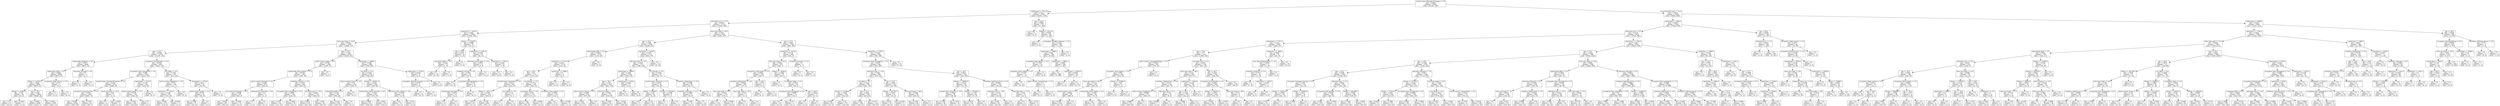 digraph Tree {
node [shape=box] ;
0 [label="marital-status_Married-civ-spouse <= 0.5\ngini = 0.3656\nsamples = 32561\nvalue = [24720, 7841]"] ;
1 [label="capital-gain <= 7073.5\ngini = 0.1221\nsamples = 17585\nvalue = [16436, 1149]"] ;
0 -> 1 [labeldistance=2.5, labelangle=45, headlabel="True"] ;
2 [label="education-num <= 12.5\ngini = 0.0935\nsamples = 17274\nvalue = [16425, 849]"] ;
1 -> 2 ;
3 [label="capital-loss <= 2218.5\ngini = 0.0481\nsamples = 13864\nvalue = [13522, 342]"] ;
2 -> 3 ;
4 [label="hours-per-week <= 40.5\ngini = 0.0446\nsamples = 13807\nvalue = [13492, 315]"] ;
3 -> 4 ;
5 [label="age <= 33.5\ngini = 0.0268\nsamples = 11351\nvalue = [11197, 154]"] ;
4 -> 5 ;
6 [label="relationship_Husband <= 0.5\ngini = 0.0071\nsamples = 6698\nvalue = [6674, 24]"] ;
5 -> 6 ;
7 [label="relationship_Wife <= 0.5\ngini = 0.0068\nsamples = 6696\nvalue = [6673, 23]"] ;
6 -> 7 ;
8 [label="fnlwgt <= 23759.0\ngini = 0.0066\nsamples = 6692\nvalue = [6670, 22]"] ;
7 -> 8 ;
9 [label="fnlwgt <= 23381.0\ngini = 0.142\nsamples = 26\nvalue = [24, 2]"] ;
8 -> 9 ;
10 [label="gini = 0.0\nsamples = 23\nvalue = [23, 0]"] ;
9 -> 10 ;
11 [label="gini = 0.4444\nsamples = 3\nvalue = [1, 2]"] ;
9 -> 11 ;
12 [label="age <= 28.5\ngini = 0.006\nsamples = 6666\nvalue = [6646, 20]"] ;
8 -> 12 ;
13 [label="gini = 0.0026\nsamples = 5386\nvalue = [5379, 7]"] ;
12 -> 13 ;
14 [label="gini = 0.0201\nsamples = 1280\nvalue = [1267, 13]"] ;
12 -> 14 ;
15 [label="occupation_Other-service <= 0.5\ngini = 0.375\nsamples = 4\nvalue = [3, 1]"] ;
7 -> 15 ;
16 [label="gini = 0.0\nsamples = 3\nvalue = [3, 0]"] ;
15 -> 16 ;
17 [label="gini = 0.0\nsamples = 1\nvalue = [0, 1]"] ;
15 -> 17 ;
18 [label="education_HS-grad <= 0.5\ngini = 0.5\nsamples = 2\nvalue = [1, 1]"] ;
6 -> 18 ;
19 [label="gini = 0.0\nsamples = 1\nvalue = [1, 0]"] ;
18 -> 19 ;
20 [label="gini = 0.0\nsamples = 1\nvalue = [0, 1]"] ;
18 -> 20 ;
21 [label="occupation_Prof-specialty <= 0.5\ngini = 0.0543\nsamples = 4653\nvalue = [4523, 130]"] ;
5 -> 21 ;
22 [label="occupation_Exec-managerial <= 0.5\ngini = 0.046\nsamples = 4416\nvalue = [4312, 104]"] ;
21 -> 22 ;
23 [label="marital-status_Married-AF-spouse <= 0.5\ngini = 0.0376\nsamples = 4072\nvalue = [3994, 78]"] ;
22 -> 23 ;
24 [label="occupation_Protective-serv <= 0.5\ngini = 0.0367\nsamples = 4067\nvalue = [3991, 76]"] ;
23 -> 24 ;
25 [label="gini = 0.0339\nsamples = 4000\nvalue = [3931, 69]"] ;
24 -> 25 ;
26 [label="gini = 0.1871\nsamples = 67\nvalue = [60, 7]"] ;
24 -> 26 ;
27 [label="hours-per-week <= 32.5\ngini = 0.48\nsamples = 5\nvalue = [3, 2]"] ;
23 -> 27 ;
28 [label="gini = 0.0\nsamples = 2\nvalue = [2, 0]"] ;
27 -> 28 ;
29 [label="gini = 0.4444\nsamples = 3\nvalue = [1, 2]"] ;
27 -> 29 ;
30 [label="capital-gain <= 5373.5\ngini = 0.1397\nsamples = 344\nvalue = [318, 26]"] ;
22 -> 30 ;
31 [label="native-country_Japan <= 0.5\ngini = 0.1351\nsamples = 343\nvalue = [318, 25]"] ;
30 -> 31 ;
32 [label="gini = 0.1305\nsamples = 342\nvalue = [318, 24]"] ;
31 -> 32 ;
33 [label="gini = 0.0\nsamples = 1\nvalue = [0, 1]"] ;
31 -> 33 ;
34 [label="gini = 0.0\nsamples = 1\nvalue = [0, 1]"] ;
30 -> 34 ;
35 [label="sex_Male <= 0.5\ngini = 0.1953\nsamples = 237\nvalue = [211, 26]"] ;
21 -> 35 ;
36 [label="native-country_Philippines <= 0.5\ngini = 0.113\nsamples = 183\nvalue = [172, 11]"] ;
35 -> 36 ;
37 [label="capital-loss <= 1472.0\ngini = 0.1039\nsamples = 182\nvalue = [172, 10]"] ;
36 -> 37 ;
38 [label="gini = 0.0955\nsamples = 179\nvalue = [170, 9]"] ;
37 -> 38 ;
39 [label="gini = 0.4444\nsamples = 3\nvalue = [2, 1]"] ;
37 -> 39 ;
40 [label="gini = 0.0\nsamples = 1\nvalue = [0, 1]"] ;
36 -> 40 ;
41 [label="capital-gain <= 4718.5\ngini = 0.4012\nsamples = 54\nvalue = [39, 15]"] ;
35 -> 41 ;
42 [label="native-country_Japan <= 0.5\ngini = 0.375\nsamples = 52\nvalue = [39, 13]"] ;
41 -> 42 ;
43 [label="gini = 0.3599\nsamples = 51\nvalue = [39, 12]"] ;
42 -> 43 ;
44 [label="gini = 0.0\nsamples = 1\nvalue = [0, 1]"] ;
42 -> 44 ;
45 [label="gini = 0.0\nsamples = 2\nvalue = [0, 2]"] ;
41 -> 45 ;
46 [label="age <= 38.5\ngini = 0.1225\nsamples = 2456\nvalue = [2295, 161]"] ;
4 -> 46 ;
47 [label="native-country_India <= 0.5\ngini = 0.0748\nsamples = 1568\nvalue = [1507, 61]"] ;
46 -> 47 ;
48 [label="relationship_Not-in-family <= 0.5\ngini = 0.0736\nsamples = 1567\nvalue = [1507, 60]"] ;
47 -> 48 ;
49 [label="native-country_Portugal <= 0.5\ngini = 0.0264\nsamples = 673\nvalue = [664, 9]"] ;
48 -> 49 ;
50 [label="race_Asian-Pac-Islander <= 0.5\ngini = 0.0236\nsamples = 671\nvalue = [663, 8]"] ;
49 -> 50 ;
51 [label="gini = 0.0181\nsamples = 657\nvalue = [651, 6]"] ;
50 -> 51 ;
52 [label="gini = 0.2449\nsamples = 14\nvalue = [12, 2]"] ;
50 -> 52 ;
53 [label="relationship_Unmarried <= 0.5\ngini = 0.5\nsamples = 2\nvalue = [1, 1]"] ;
49 -> 53 ;
54 [label="gini = 0.0\nsamples = 1\nvalue = [1, 0]"] ;
53 -> 54 ;
55 [label="gini = 0.0\nsamples = 1\nvalue = [0, 1]"] ;
53 -> 55 ;
56 [label="workclass_Private <= 0.5\ngini = 0.1076\nsamples = 894\nvalue = [843, 51]"] ;
48 -> 56 ;
57 [label="occupation_Exec-managerial <= 0.5\ngini = 0.2006\nsamples = 168\nvalue = [149, 19]"] ;
56 -> 57 ;
58 [label="gini = 0.1537\nsamples = 143\nvalue = [131, 12]"] ;
57 -> 58 ;
59 [label="gini = 0.4032\nsamples = 25\nvalue = [18, 7]"] ;
57 -> 59 ;
60 [label="education-num <= 10.5\ngini = 0.0843\nsamples = 726\nvalue = [694, 32]"] ;
56 -> 60 ;
61 [label="gini = 0.0672\nsamples = 632\nvalue = [610, 22]"] ;
60 -> 61 ;
62 [label="gini = 0.1901\nsamples = 94\nvalue = [84, 10]"] ;
60 -> 62 ;
63 [label="gini = 0.0\nsamples = 1\nvalue = [0, 1]"] ;
47 -> 63 ;
64 [label="capital-gain <= 4668.5\ngini = 0.1999\nsamples = 888\nvalue = [788, 100]"] ;
46 -> 64 ;
65 [label="sex_Male <= 0.5\ngini = 0.1928\nsamples = 879\nvalue = [784, 95]"] ;
64 -> 65 ;
66 [label="native-country_Greece <= 0.5\ngini = 0.12\nsamples = 421\nvalue = [394, 27]"] ;
65 -> 66 ;
67 [label="relationship_Wife <= 0.5\ngini = 0.1161\nsamples = 420\nvalue = [394, 26]"] ;
66 -> 67 ;
68 [label="gini = 0.1122\nsamples = 419\nvalue = [394, 25]"] ;
67 -> 68 ;
69 [label="gini = 0.0\nsamples = 1\nvalue = [0, 1]"] ;
67 -> 69 ;
70 [label="gini = 0.0\nsamples = 1\nvalue = [0, 1]"] ;
66 -> 70 ;
71 [label="fnlwgt <= 361071.0\ngini = 0.2529\nsamples = 458\nvalue = [390, 68]"] ;
65 -> 71 ;
72 [label="marital-status_Never-married <= 0.5\ngini = 0.2345\nsamples = 435\nvalue = [376, 59]"] ;
71 -> 72 ;
73 [label="gini = 0.2828\nsamples = 311\nvalue = [258, 53]"] ;
72 -> 73 ;
74 [label="gini = 0.0921\nsamples = 124\nvalue = [118, 6]"] ;
72 -> 74 ;
75 [label="education_Some-college <= 0.5\ngini = 0.4764\nsamples = 23\nvalue = [14, 9]"] ;
71 -> 75 ;
76 [label="gini = 0.32\nsamples = 15\nvalue = [12, 3]"] ;
75 -> 76 ;
77 [label="gini = 0.375\nsamples = 8\nvalue = [2, 6]"] ;
75 -> 77 ;
78 [label="capital-gain <= 5194.5\ngini = 0.4938\nsamples = 9\nvalue = [4, 5]"] ;
64 -> 78 ;
79 [label="occupation_Machine-op-inspct <= 0.5\ngini = 0.2778\nsamples = 6\nvalue = [1, 5]"] ;
78 -> 79 ;
80 [label="gini = 0.0\nsamples = 5\nvalue = [0, 5]"] ;
79 -> 80 ;
81 [label="gini = 0.0\nsamples = 1\nvalue = [1, 0]"] ;
79 -> 81 ;
82 [label="gini = 0.0\nsamples = 3\nvalue = [3, 0]"] ;
78 -> 82 ;
83 [label="fnlwgt <= 125450.5\ngini = 0.4986\nsamples = 57\nvalue = [30, 27]"] ;
3 -> 83 ;
84 [label="age <= 60.0\ngini = 0.3457\nsamples = 18\nvalue = [4, 14]"] ;
83 -> 84 ;
85 [label="occupation_Sales <= 0.5\ngini = 0.1244\nsamples = 15\nvalue = [1, 14]"] ;
84 -> 85 ;
86 [label="gini = 0.0\nsamples = 14\nvalue = [0, 14]"] ;
85 -> 86 ;
87 [label="gini = 0.0\nsamples = 1\nvalue = [1, 0]"] ;
85 -> 87 ;
88 [label="gini = 0.0\nsamples = 3\nvalue = [3, 0]"] ;
84 -> 88 ;
89 [label="capital-loss <= 2391.5\ngini = 0.4444\nsamples = 39\nvalue = [26, 13]"] ;
83 -> 89 ;
90 [label="education_Assoc-acdm <= 0.5\ngini = 0.2873\nsamples = 23\nvalue = [19, 4]"] ;
89 -> 90 ;
91 [label="workclass_Private <= 0.5\ngini = 0.2355\nsamples = 22\nvalue = [19, 3]"] ;
90 -> 91 ;
92 [label="gini = 0.0\nsamples = 10\nvalue = [10, 0]"] ;
91 -> 92 ;
93 [label="occupation_Farming-fishing <= 0.5\ngini = 0.375\nsamples = 12\nvalue = [9, 3]"] ;
91 -> 93 ;
94 [label="relationship_Own-child <= 0.5\ngini = 0.2975\nsamples = 11\nvalue = [9, 2]"] ;
93 -> 94 ;
95 [label="gini = 0.18\nsamples = 10\nvalue = [9, 1]"] ;
94 -> 95 ;
96 [label="gini = 0.0\nsamples = 1\nvalue = [0, 1]"] ;
94 -> 96 ;
97 [label="gini = 0.0\nsamples = 1\nvalue = [0, 1]"] ;
93 -> 97 ;
98 [label="gini = 0.0\nsamples = 1\nvalue = [0, 1]"] ;
90 -> 98 ;
99 [label="capital-loss <= 3253.5\ngini = 0.4922\nsamples = 16\nvalue = [7, 9]"] ;
89 -> 99 ;
100 [label="gini = 0.0\nsamples = 9\nvalue = [0, 9]"] ;
99 -> 100 ;
101 [label="gini = 0.0\nsamples = 7\nvalue = [7, 0]"] ;
99 -> 101 ;
102 [label="hours-per-week <= 43.5\ngini = 0.2531\nsamples = 3410\nvalue = [2903, 507]"] ;
2 -> 102 ;
103 [label="age <= 33.5\ngini = 0.1608\nsamples = 2302\nvalue = [2099, 203]"] ;
102 -> 103 ;
104 [label="relationship_Wife <= 0.5\ngini = 0.0463\nsamples = 1181\nvalue = [1153, 28]"] ;
103 -> 104 ;
105 [label="capital-loss <= 2116.0\ngini = 0.0431\nsamples = 1179\nvalue = [1153, 26]"] ;
104 -> 105 ;
106 [label="age <= 29.5\ngini = 0.04\nsamples = 1175\nvalue = [1151, 24]"] ;
105 -> 106 ;
107 [label="marital-status_Separated <= 0.5\ngini = 0.0213\nsamples = 929\nvalue = [919, 10]"] ;
106 -> 107 ;
108 [label="fnlwgt <= 41011.0\ngini = 0.0193\nsamples = 924\nvalue = [915, 9]"] ;
107 -> 108 ;
109 [label="gini = 0.0973\nsamples = 39\nvalue = [37, 2]"] ;
108 -> 109 ;
110 [label="gini = 0.0157\nsamples = 885\nvalue = [878, 7]"] ;
108 -> 110 ;
111 [label="race_White <= 0.5\ngini = 0.32\nsamples = 5\nvalue = [4, 1]"] ;
107 -> 111 ;
112 [label="gini = 0.0\nsamples = 1\nvalue = [0, 1]"] ;
111 -> 112 ;
113 [label="gini = 0.0\nsamples = 4\nvalue = [4, 0]"] ;
111 -> 113 ;
114 [label="sex_Female <= 0.5\ngini = 0.1073\nsamples = 246\nvalue = [232, 14]"] ;
106 -> 114 ;
115 [label="occupation_Sales <= 0.5\ngini = 0.189\nsamples = 123\nvalue = [110, 13]"] ;
114 -> 115 ;
116 [label="gini = 0.1515\nsamples = 109\nvalue = [100, 9]"] ;
115 -> 116 ;
117 [label="gini = 0.4082\nsamples = 14\nvalue = [10, 4]"] ;
115 -> 117 ;
118 [label="occupation_Tech-support <= 0.5\ngini = 0.0161\nsamples = 123\nvalue = [122, 1]"] ;
114 -> 118 ;
119 [label="gini = 0.0\nsamples = 115\nvalue = [115, 0]"] ;
118 -> 119 ;
120 [label="gini = 0.2188\nsamples = 8\nvalue = [7, 1]"] ;
118 -> 120 ;
121 [label="capital-loss <= 2298.5\ngini = 0.5\nsamples = 4\nvalue = [2, 2]"] ;
105 -> 121 ;
122 [label="gini = 0.0\nsamples = 2\nvalue = [0, 2]"] ;
121 -> 122 ;
123 [label="gini = 0.0\nsamples = 2\nvalue = [2, 0]"] ;
121 -> 123 ;
124 [label="gini = 0.0\nsamples = 2\nvalue = [0, 2]"] ;
104 -> 124 ;
125 [label="capital-loss <= 2365.5\ngini = 0.2635\nsamples = 1121\nvalue = [946, 175]"] ;
103 -> 125 ;
126 [label="education-num <= 14.5\ngini = 0.2529\nsamples = 1111\nvalue = [946, 165]"] ;
125 -> 126 ;
127 [label="capital-gain <= 4668.5\ngini = 0.2246\nsamples = 1024\nvalue = [892, 132]"] ;
126 -> 127 ;
128 [label="age <= 46.5\ngini = 0.216\nsamples = 1007\nvalue = [883, 124]"] ;
127 -> 128 ;
129 [label="native-country_Taiwan <= 0.5\ngini = 0.1665\nsamples = 633\nvalue = [575, 58]"] ;
128 -> 129 ;
130 [label="gini = 0.1641\nsamples = 632\nvalue = [575, 57]"] ;
129 -> 130 ;
131 [label="gini = 0.0\nsamples = 1\nvalue = [0, 1]"] ;
129 -> 131 ;
132 [label="hours-per-week <= 31.0\ngini = 0.2907\nsamples = 374\nvalue = [308, 66]"] ;
128 -> 132 ;
133 [label="gini = 0.0907\nsamples = 84\nvalue = [80, 4]"] ;
132 -> 133 ;
134 [label="gini = 0.3362\nsamples = 290\nvalue = [228, 62]"] ;
132 -> 134 ;
135 [label="capital-gain <= 5194.5\ngini = 0.4983\nsamples = 17\nvalue = [9, 8]"] ;
127 -> 135 ;
136 [label="gini = 0.0\nsamples = 8\nvalue = [0, 8]"] ;
135 -> 136 ;
137 [label="gini = 0.0\nsamples = 9\nvalue = [9, 0]"] ;
135 -> 137 ;
138 [label="sex_Female <= 0.5\ngini = 0.4709\nsamples = 87\nvalue = [54, 33]"] ;
126 -> 138 ;
139 [label="marital-status_Divorced <= 0.5\ngini = 0.4875\nsamples = 38\nvalue = [16, 22]"] ;
138 -> 139 ;
140 [label="fnlwgt <= 93895.5\ngini = 0.42\nsamples = 30\nvalue = [9, 21]"] ;
139 -> 140 ;
141 [label="gini = 0.32\nsamples = 5\nvalue = [4, 1]"] ;
140 -> 141 ;
142 [label="gini = 0.32\nsamples = 25\nvalue = [5, 20]"] ;
140 -> 142 ;
143 [label="fnlwgt <= 316106.5\ngini = 0.2188\nsamples = 8\nvalue = [7, 1]"] ;
139 -> 143 ;
144 [label="gini = 0.0\nsamples = 7\nvalue = [7, 0]"] ;
143 -> 144 ;
145 [label="gini = 0.0\nsamples = 1\nvalue = [0, 1]"] ;
143 -> 145 ;
146 [label="workclass_Federal-gov <= 0.5\ngini = 0.3482\nsamples = 49\nvalue = [38, 11]"] ;
138 -> 146 ;
147 [label="workclass_State-gov <= 0.5\ngini = 0.3096\nsamples = 47\nvalue = [38, 9]"] ;
146 -> 147 ;
148 [label="gini = 0.1567\nsamples = 35\nvalue = [32, 3]"] ;
147 -> 148 ;
149 [label="gini = 0.5\nsamples = 12\nvalue = [6, 6]"] ;
147 -> 149 ;
150 [label="gini = 0.0\nsamples = 2\nvalue = [0, 2]"] ;
146 -> 150 ;
151 [label="gini = 0.0\nsamples = 10\nvalue = [0, 10]"] ;
125 -> 151 ;
152 [label="age <= 27.5\ngini = 0.3982\nsamples = 1108\nvalue = [804, 304]"] ;
102 -> 152 ;
153 [label="capital-loss <= 2116.0\ngini = 0.0736\nsamples = 209\nvalue = [201, 8]"] ;
152 -> 153 ;
154 [label="hours-per-week <= 62.5\ngini = 0.0653\nsamples = 207\nvalue = [200, 7]"] ;
153 -> 154 ;
155 [label="occupation_Craft-repair <= 0.5\ngini = 0.0425\nsamples = 184\nvalue = [180, 4]"] ;
154 -> 155 ;
156 [label="workclass_Self-emp-inc <= 0.5\ngini = 0.0328\nsamples = 180\nvalue = [177, 3]"] ;
155 -> 156 ;
157 [label="hours-per-week <= 53.5\ngini = 0.0225\nsamples = 176\nvalue = [174, 2]"] ;
156 -> 157 ;
158 [label="gini = 0.0\nsamples = 135\nvalue = [135, 0]"] ;
157 -> 158 ;
159 [label="gini = 0.0928\nsamples = 41\nvalue = [39, 2]"] ;
157 -> 159 ;
160 [label="hours-per-week <= 47.5\ngini = 0.375\nsamples = 4\nvalue = [3, 1]"] ;
156 -> 160 ;
161 [label="gini = 0.0\nsamples = 1\nvalue = [0, 1]"] ;
160 -> 161 ;
162 [label="gini = 0.0\nsamples = 3\nvalue = [3, 0]"] ;
160 -> 162 ;
163 [label="age <= 26.5\ngini = 0.375\nsamples = 4\nvalue = [3, 1]"] ;
155 -> 163 ;
164 [label="gini = 0.0\nsamples = 1\nvalue = [0, 1]"] ;
163 -> 164 ;
165 [label="gini = 0.0\nsamples = 3\nvalue = [3, 0]"] ;
163 -> 165 ;
166 [label="fnlwgt <= 78354.0\ngini = 0.2268\nsamples = 23\nvalue = [20, 3]"] ;
154 -> 166 ;
167 [label="gini = 0.0\nsamples = 1\nvalue = [0, 1]"] ;
166 -> 167 ;
168 [label="occupation_Sales <= 0.5\ngini = 0.1653\nsamples = 22\nvalue = [20, 2]"] ;
166 -> 168 ;
169 [label="occupation_Exec-managerial <= 0.5\ngini = 0.0997\nsamples = 19\nvalue = [18, 1]"] ;
168 -> 169 ;
170 [label="gini = 0.0\nsamples = 15\nvalue = [15, 0]"] ;
169 -> 170 ;
171 [label="gini = 0.375\nsamples = 4\nvalue = [3, 1]"] ;
169 -> 171 ;
172 [label="age <= 26.0\ngini = 0.4444\nsamples = 3\nvalue = [2, 1]"] ;
168 -> 172 ;
173 [label="gini = 0.0\nsamples = 2\nvalue = [2, 0]"] ;
172 -> 173 ;
174 [label="gini = 0.0\nsamples = 1\nvalue = [0, 1]"] ;
172 -> 174 ;
175 [label="workclass_Local-gov <= 0.5\ngini = 0.5\nsamples = 2\nvalue = [1, 1]"] ;
153 -> 175 ;
176 [label="gini = 0.0\nsamples = 1\nvalue = [0, 1]"] ;
175 -> 176 ;
177 [label="gini = 0.0\nsamples = 1\nvalue = [1, 0]"] ;
175 -> 177 ;
178 [label="capital-loss <= 2391.5\ngini = 0.4417\nsamples = 899\nvalue = [603, 296]"] ;
152 -> 178 ;
179 [label="occupation_Exec-managerial <= 0.5\ngini = 0.4337\nsamples = 884\nvalue = [603, 281]"] ;
178 -> 179 ;
180 [label="education-num <= 14.5\ngini = 0.3981\nsamples = 660\nvalue = [479, 181]"] ;
179 -> 180 ;
181 [label="sex_Male <= 0.5\ngini = 0.3612\nsamples = 558\nvalue = [426, 132]"] ;
180 -> 181 ;
182 [label="fnlwgt <= 131504.0\ngini = 0.2578\nsamples = 250\nvalue = [212, 38]"] ;
181 -> 182 ;
183 [label="gini = 0.095\nsamples = 80\nvalue = [76, 4]"] ;
182 -> 183 ;
184 [label="gini = 0.32\nsamples = 170\nvalue = [136, 34]"] ;
182 -> 184 ;
185 [label="age <= 42.5\ngini = 0.4241\nsamples = 308\nvalue = [214, 94]"] ;
181 -> 185 ;
186 [label="gini = 0.385\nsamples = 196\nvalue = [145, 51]"] ;
185 -> 186 ;
187 [label="gini = 0.4731\nsamples = 112\nvalue = [69, 43]"] ;
185 -> 187 ;
188 [label="age <= 32.5\ngini = 0.4992\nsamples = 102\nvalue = [53, 49]"] ;
180 -> 188 ;
189 [label="fnlwgt <= 401751.5\ngini = 0.2975\nsamples = 33\nvalue = [27, 6]"] ;
188 -> 189 ;
190 [label="gini = 0.2311\nsamples = 30\nvalue = [26, 4]"] ;
189 -> 190 ;
191 [label="gini = 0.4444\nsamples = 3\nvalue = [1, 2]"] ;
189 -> 191 ;
192 [label="hours-per-week <= 89.5\ngini = 0.4696\nsamples = 69\nvalue = [26, 43]"] ;
188 -> 192 ;
193 [label="gini = 0.4541\nsamples = 66\nvalue = [23, 43]"] ;
192 -> 193 ;
194 [label="gini = 0.0\nsamples = 3\nvalue = [3, 0]"] ;
192 -> 194 ;
195 [label="age <= 39.5\ngini = 0.4943\nsamples = 224\nvalue = [124, 100]"] ;
179 -> 195 ;
196 [label="fnlwgt <= 185983.5\ngini = 0.4339\nsamples = 110\nvalue = [75, 35]"] ;
195 -> 196 ;
197 [label="marital-status_Divorced <= 0.5\ngini = 0.4824\nsamples = 64\nvalue = [38, 26]"] ;
196 -> 197 ;
198 [label="gini = 0.4395\nsamples = 46\nvalue = [31, 15]"] ;
197 -> 198 ;
199 [label="gini = 0.4753\nsamples = 18\nvalue = [7, 11]"] ;
197 -> 199 ;
200 [label="fnlwgt <= 572687.5\ngini = 0.3147\nsamples = 46\nvalue = [37, 9]"] ;
196 -> 200 ;
201 [label="gini = 0.2676\nsamples = 44\nvalue = [37, 7]"] ;
200 -> 201 ;
202 [label="gini = 0.0\nsamples = 2\nvalue = [0, 2]"] ;
200 -> 202 ;
203 [label="workclass_Self-emp-not-inc <= 0.5\ngini = 0.4902\nsamples = 114\nvalue = [49, 65]"] ;
195 -> 203 ;
204 [label="education-num <= 14.5\ngini = 0.4741\nsamples = 101\nvalue = [39, 62]"] ;
203 -> 204 ;
205 [label="gini = 0.487\nsamples = 93\nvalue = [39, 54]"] ;
204 -> 205 ;
206 [label="gini = 0.0\nsamples = 8\nvalue = [0, 8]"] ;
204 -> 206 ;
207 [label="education-num <= 13.5\ngini = 0.355\nsamples = 13\nvalue = [10, 3]"] ;
203 -> 207 ;
208 [label="gini = 0.0\nsamples = 9\nvalue = [9, 0]"] ;
207 -> 208 ;
209 [label="gini = 0.375\nsamples = 4\nvalue = [1, 3]"] ;
207 -> 209 ;
210 [label="gini = 0.0\nsamples = 15\nvalue = [0, 15]"] ;
178 -> 210 ;
211 [label="age <= 20.5\ngini = 0.0682\nsamples = 311\nvalue = [11, 300]"] ;
1 -> 211 ;
212 [label="gini = 0.0\nsamples = 4\nvalue = [4, 0]"] ;
211 -> 212 ;
213 [label="fnlwgt <= 25115.5\ngini = 0.0446\nsamples = 307\nvalue = [7, 300]"] ;
211 -> 213 ;
214 [label="gini = 0.0\nsamples = 2\nvalue = [2, 0]"] ;
213 -> 214 ;
215 [label="occupation_Handlers-cleaners <= 0.5\ngini = 0.0322\nsamples = 305\nvalue = [5, 300]"] ;
213 -> 215 ;
216 [label="capital-gain <= 8296.0\ngini = 0.026\nsamples = 304\nvalue = [4, 300]"] ;
215 -> 216 ;
217 [label="occupation_Adm-clerical <= 0.5\ngini = 0.3047\nsamples = 16\nvalue = [3, 13]"] ;
216 -> 217 ;
218 [label="education_Some-college <= 0.5\ngini = 0.1327\nsamples = 14\nvalue = [1, 13]"] ;
217 -> 218 ;
219 [label="gini = 0.0\nsamples = 12\nvalue = [0, 12]"] ;
218 -> 219 ;
220 [label="native-country_United-States <= 0.5\ngini = 0.5\nsamples = 2\nvalue = [1, 1]"] ;
218 -> 220 ;
221 [label="gini = 0.0\nsamples = 1\nvalue = [0, 1]"] ;
220 -> 221 ;
222 [label="gini = 0.0\nsamples = 1\nvalue = [1, 0]"] ;
220 -> 222 ;
223 [label="gini = 0.0\nsamples = 2\nvalue = [2, 0]"] ;
217 -> 223 ;
224 [label="capital-gain <= 30961.5\ngini = 0.0069\nsamples = 288\nvalue = [1, 287]"] ;
216 -> 224 ;
225 [label="gini = 0.0\nsamples = 260\nvalue = [0, 260]"] ;
224 -> 225 ;
226 [label="capital-gain <= 67047.0\ngini = 0.0689\nsamples = 28\nvalue = [1, 27]"] ;
224 -> 226 ;
227 [label="gini = 0.0\nsamples = 1\nvalue = [1, 0]"] ;
226 -> 227 ;
228 [label="gini = 0.0\nsamples = 27\nvalue = [0, 27]"] ;
226 -> 228 ;
229 [label="gini = 0.0\nsamples = 1\nvalue = [1, 0]"] ;
215 -> 229 ;
230 [label="education-num <= 12.5\ngini = 0.4943\nsamples = 14976\nvalue = [8284, 6692]"] ;
0 -> 230 [labeldistance=2.5, labelangle=-45, headlabel="False"] ;
231 [label="capital-gain <= 5095.5\ngini = 0.4429\nsamples = 10507\nvalue = [7029, 3478]"] ;
230 -> 231 ;
232 [label="education-num <= 8.5\ngini = 0.4174\nsamples = 9979\nvalue = [7018, 2961]"] ;
231 -> 232 ;
233 [label="capital-loss <= 1791.5\ngini = 0.1814\nsamples = 1656\nvalue = [1489, 167]"] ;
232 -> 233 ;
234 [label="age <= 36.5\ngini = 0.17\nsamples = 1621\nvalue = [1469, 152]"] ;
233 -> 234 ;
235 [label="native-country_Trinadad&Tobago <= 0.5\ngini = 0.0816\nsamples = 493\nvalue = [472, 21]"] ;
234 -> 235 ;
236 [label="occupation_Tech-support <= 0.5\ngini = 0.078\nsamples = 492\nvalue = [472, 20]"] ;
235 -> 236 ;
237 [label="hours-per-week <= 49.0\ngini = 0.0712\nsamples = 487\nvalue = [469, 18]"] ;
236 -> 237 ;
238 [label="native-country_Laos <= 0.5\ngini = 0.0432\nsamples = 407\nvalue = [398, 9]"] ;
237 -> 238 ;
239 [label="gini = 0.0387\nsamples = 405\nvalue = [397, 8]"] ;
238 -> 239 ;
240 [label="gini = 0.5\nsamples = 2\nvalue = [1, 1]"] ;
238 -> 240 ;
241 [label="relationship_Not-in-family <= 0.5\ngini = 0.1997\nsamples = 80\nvalue = [71, 9]"] ;
237 -> 241 ;
242 [label="gini = 0.182\nsamples = 79\nvalue = [71, 8]"] ;
241 -> 242 ;
243 [label="gini = 0.0\nsamples = 1\nvalue = [0, 1]"] ;
241 -> 243 ;
244 [label="fnlwgt <= 273083.5\ngini = 0.48\nsamples = 5\nvalue = [3, 2]"] ;
236 -> 244 ;
245 [label="gini = 0.0\nsamples = 3\nvalue = [3, 0]"] ;
244 -> 245 ;
246 [label="gini = 0.0\nsamples = 2\nvalue = [0, 2]"] ;
244 -> 246 ;
247 [label="gini = 0.0\nsamples = 1\nvalue = [0, 1]"] ;
235 -> 247 ;
248 [label="education-num <= 5.5\ngini = 0.2053\nsamples = 1128\nvalue = [997, 131]"] ;
234 -> 248 ;
249 [label="hours-per-week <= 49.5\ngini = 0.155\nsamples = 626\nvalue = [573, 53]"] ;
248 -> 249 ;
250 [label="workclass_Self-emp-inc <= 0.5\ngini = 0.1117\nsamples = 522\nvalue = [491, 31]"] ;
249 -> 250 ;
251 [label="native-country_Yugoslavia <= 0.5\ngini = 0.0999\nsamples = 512\nvalue = [485, 27]"] ;
250 -> 251 ;
252 [label="gini = 0.0966\nsamples = 511\nvalue = [485, 26]"] ;
251 -> 252 ;
253 [label="gini = 0.0\nsamples = 1\nvalue = [0, 1]"] ;
251 -> 253 ;
254 [label="education_9th <= 0.5\ngini = 0.48\nsamples = 10\nvalue = [6, 4]"] ;
250 -> 254 ;
255 [label="gini = 0.4898\nsamples = 7\nvalue = [3, 4]"] ;
254 -> 255 ;
256 [label="gini = 0.0\nsamples = 3\nvalue = [3, 0]"] ;
254 -> 256 ;
257 [label="capital-gain <= 4164.0\ngini = 0.3336\nsamples = 104\nvalue = [82, 22]"] ;
249 -> 257 ;
258 [label="age <= 63.5\ngini = 0.3246\nsamples = 103\nvalue = [82, 21]"] ;
257 -> 258 ;
259 [label="gini = 0.3496\nsamples = 93\nvalue = [72, 21]"] ;
258 -> 259 ;
260 [label="gini = 0.0\nsamples = 10\nvalue = [10, 0]"] ;
258 -> 260 ;
261 [label="gini = 0.0\nsamples = 1\nvalue = [0, 1]"] ;
257 -> 261 ;
262 [label="age <= 65.5\ngini = 0.2625\nsamples = 502\nvalue = [424, 78]"] ;
248 -> 262 ;
263 [label="occupation_Prof-specialty <= 0.5\ngini = 0.2851\nsamples = 453\nvalue = [375, 78]"] ;
262 -> 263 ;
264 [label="fnlwgt <= 366223.0\ngini = 0.2783\nsamples = 449\nvalue = [374, 75]"] ;
263 -> 264 ;
265 [label="gini = 0.2651\nsamples = 426\nvalue = [359, 67]"] ;
264 -> 265 ;
266 [label="gini = 0.4537\nsamples = 23\nvalue = [15, 8]"] ;
264 -> 266 ;
267 [label="hours-per-week <= 50.0\ngini = 0.375\nsamples = 4\nvalue = [1, 3]"] ;
263 -> 267 ;
268 [label="gini = 0.0\nsamples = 3\nvalue = [0, 3]"] ;
267 -> 268 ;
269 [label="gini = 0.0\nsamples = 1\nvalue = [1, 0]"] ;
267 -> 269 ;
270 [label="gini = 0.0\nsamples = 49\nvalue = [49, 0]"] ;
262 -> 270 ;
271 [label="capital-loss <= 1989.5\ngini = 0.4898\nsamples = 35\nvalue = [20, 15]"] ;
233 -> 271 ;
272 [label="race_Amer-Indian-Eskimo <= 0.5\ngini = 0.2076\nsamples = 17\nvalue = [2, 15]"] ;
271 -> 272 ;
273 [label="workclass_Local-gov <= 0.5\ngini = 0.1172\nsamples = 16\nvalue = [1, 15]"] ;
272 -> 273 ;
274 [label="gini = 0.0\nsamples = 13\nvalue = [0, 13]"] ;
273 -> 274 ;
275 [label="capital-loss <= 1894.5\ngini = 0.4444\nsamples = 3\nvalue = [1, 2]"] ;
273 -> 275 ;
276 [label="gini = 0.0\nsamples = 2\nvalue = [0, 2]"] ;
275 -> 276 ;
277 [label="gini = 0.0\nsamples = 1\nvalue = [1, 0]"] ;
275 -> 277 ;
278 [label="gini = 0.0\nsamples = 1\nvalue = [1, 0]"] ;
272 -> 278 ;
279 [label="gini = 0.0\nsamples = 18\nvalue = [18, 0]"] ;
271 -> 279 ;
280 [label="capital-loss <= 1782.5\ngini = 0.446\nsamples = 8323\nvalue = [5529, 2794]"] ;
232 -> 280 ;
281 [label="age <= 35.5\ngini = 0.4339\nsamples = 7988\nvalue = [5446, 2542]"] ;
280 -> 281 ;
282 [label="age <= 29.5\ngini = 0.3249\nsamples = 2704\nvalue = [2152, 552]"] ;
281 -> 282 ;
283 [label="age <= 24.5\ngini = 0.2388\nsamples = 1205\nvalue = [1038, 167]"] ;
282 -> 283 ;
284 [label="occupation_Transport-moving <= 0.5\ngini = 0.1076\nsamples = 333\nvalue = [314, 19]"] ;
283 -> 284 ;
285 [label="fnlwgt <= 542762.5\ngini = 0.0794\nsamples = 314\nvalue = [301, 13]"] ;
284 -> 285 ;
286 [label="gini = 0.0737\nsamples = 313\nvalue = [301, 12]"] ;
285 -> 286 ;
287 [label="gini = 0.0\nsamples = 1\nvalue = [0, 1]"] ;
285 -> 287 ;
288 [label="fnlwgt <= 332860.0\ngini = 0.4321\nsamples = 19\nvalue = [13, 6]"] ;
284 -> 288 ;
289 [label="gini = 0.3599\nsamples = 17\nvalue = [13, 4]"] ;
288 -> 289 ;
290 [label="gini = 0.0\nsamples = 2\nvalue = [0, 2]"] ;
288 -> 290 ;
291 [label="education-num <= 9.5\ngini = 0.2818\nsamples = 872\nvalue = [724, 148]"] ;
283 -> 291 ;
292 [label="occupation_Prof-specialty <= 0.5\ngini = 0.2195\nsamples = 486\nvalue = [425, 61]"] ;
291 -> 292 ;
293 [label="gini = 0.208\nsamples = 475\nvalue = [419, 56]"] ;
292 -> 293 ;
294 [label="gini = 0.4959\nsamples = 11\nvalue = [6, 5]"] ;
292 -> 294 ;
295 [label="fnlwgt <= 291086.0\ngini = 0.3492\nsamples = 386\nvalue = [299, 87]"] ;
291 -> 295 ;
296 [label="gini = 0.3162\nsamples = 315\nvalue = [253, 62]"] ;
295 -> 296 ;
297 [label="gini = 0.4563\nsamples = 71\nvalue = [46, 25]"] ;
295 -> 297 ;
298 [label="education_HS-grad <= 0.5\ngini = 0.3817\nsamples = 1499\nvalue = [1114, 385]"] ;
282 -> 298 ;
299 [label="fnlwgt <= 157762.5\ngini = 0.4342\nsamples = 678\nvalue = [462, 216]"] ;
298 -> 299 ;
300 [label="fnlwgt <= 27233.5\ngini = 0.3641\nsamples = 280\nvalue = [213, 67]"] ;
299 -> 300 ;
301 [label="gini = 0.4444\nsamples = 9\nvalue = [3, 6]"] ;
300 -> 301 ;
302 [label="gini = 0.3489\nsamples = 271\nvalue = [210, 61]"] ;
300 -> 302 ;
303 [label="occupation_Exec-managerial <= 0.5\ngini = 0.4684\nsamples = 398\nvalue = [249, 149]"] ;
299 -> 303 ;
304 [label="gini = 0.4508\nsamples = 341\nvalue = [224, 117]"] ;
303 -> 304 ;
305 [label="gini = 0.4925\nsamples = 57\nvalue = [25, 32]"] ;
303 -> 305 ;
306 [label="hours-per-week <= 52.5\ngini = 0.3269\nsamples = 821\nvalue = [652, 169]"] ;
298 -> 306 ;
307 [label="race_White <= 0.5\ngini = 0.2975\nsamples = 704\nvalue = [576, 128]"] ;
306 -> 307 ;
308 [label="gini = 0.1083\nsamples = 87\nvalue = [82, 5]"] ;
307 -> 308 ;
309 [label="gini = 0.3192\nsamples = 617\nvalue = [494, 123]"] ;
307 -> 309 ;
310 [label="native-country_United-States <= 0.5\ngini = 0.4553\nsamples = 117\nvalue = [76, 41]"] ;
306 -> 310 ;
311 [label="gini = 0.3457\nsamples = 9\nvalue = [2, 7]"] ;
310 -> 311 ;
312 [label="gini = 0.4314\nsamples = 108\nvalue = [74, 34]"] ;
310 -> 312 ;
313 [label="hours-per-week <= 34.5\ngini = 0.4695\nsamples = 5284\nvalue = [3294, 1990]"] ;
281 -> 313 ;
314 [label="relationship_Wife <= 0.5\ngini = 0.2653\nsamples = 578\nvalue = [487, 91]"] ;
313 -> 314 ;
315 [label="education_HS-grad <= 0.5\ngini = 0.1859\nsamples = 434\nvalue = [389, 45]"] ;
314 -> 315 ;
316 [label="hours-per-week <= 2.5\ngini = 0.2934\nsamples = 168\nvalue = [138, 30]"] ;
315 -> 316 ;
317 [label="gini = 0.0\nsamples = 1\nvalue = [0, 1]"] ;
316 -> 317 ;
318 [label="gini = 0.287\nsamples = 167\nvalue = [138, 29]"] ;
316 -> 318 ;
319 [label="workclass_Self-emp-inc <= 0.5\ngini = 0.1064\nsamples = 266\nvalue = [251, 15]"] ;
315 -> 319 ;
320 [label="gini = 0.0894\nsamples = 256\nvalue = [244, 12]"] ;
319 -> 320 ;
321 [label="gini = 0.42\nsamples = 10\nvalue = [7, 3]"] ;
319 -> 321 ;
322 [label="occupation_Exec-managerial <= 0.5\ngini = 0.4348\nsamples = 144\nvalue = [98, 46]"] ;
314 -> 322 ;
323 [label="education-num <= 10.5\ngini = 0.4024\nsamples = 129\nvalue = [93, 36]"] ;
322 -> 323 ;
324 [label="gini = 0.3581\nsamples = 107\nvalue = [82, 25]"] ;
323 -> 324 ;
325 [label="gini = 0.5\nsamples = 22\nvalue = [11, 11]"] ;
323 -> 325 ;
326 [label="hours-per-week <= 31.0\ngini = 0.4444\nsamples = 15\nvalue = [5, 10]"] ;
322 -> 326 ;
327 [label="gini = 0.2778\nsamples = 12\nvalue = [2, 10]"] ;
326 -> 327 ;
328 [label="gini = 0.0\nsamples = 3\nvalue = [3, 0]"] ;
326 -> 328 ;
329 [label="education_HS-grad <= 0.5\ngini = 0.4814\nsamples = 4706\nvalue = [2807, 1899]"] ;
313 -> 329 ;
330 [label="workclass_Self-emp-not-inc <= 0.5\ngini = 0.4988\nsamples = 2084\nvalue = [1093, 991]"] ;
329 -> 330 ;
331 [label="occupation_Exec-managerial <= 0.5\ngini = 0.5\nsamples = 1846\nvalue = [923, 923]"] ;
330 -> 331 ;
332 [label="gini = 0.4981\nsamples = 1519\nvalue = [806, 713]"] ;
331 -> 332 ;
333 [label="gini = 0.4596\nsamples = 327\nvalue = [117, 210]"] ;
331 -> 333 ;
334 [label="fnlwgt <= 353260.0\ngini = 0.4082\nsamples = 238\nvalue = [170, 68]"] ;
330 -> 334 ;
335 [label="gini = 0.3838\nsamples = 224\nvalue = [166, 58]"] ;
334 -> 335 ;
336 [label="gini = 0.4082\nsamples = 14\nvalue = [4, 10]"] ;
334 -> 336 ;
337 [label="occupation_Exec-managerial <= 0.5\ngini = 0.4528\nsamples = 2622\nvalue = [1714, 908]"] ;
329 -> 337 ;
338 [label="workclass_Federal-gov <= 0.5\ngini = 0.4423\nsamples = 2353\nvalue = [1576, 777]"] ;
337 -> 338 ;
339 [label="gini = 0.4358\nsamples = 2269\nvalue = [1541, 728]"] ;
338 -> 339 ;
340 [label="gini = 0.4861\nsamples = 84\nvalue = [35, 49]"] ;
338 -> 340 ;
341 [label="workclass_Self-emp-not-inc <= 0.5\ngini = 0.4997\nsamples = 269\nvalue = [138, 131]"] ;
337 -> 341 ;
342 [label="gini = 0.4966\nsamples = 218\nvalue = [100, 118]"] ;
341 -> 342 ;
343 [label="gini = 0.3799\nsamples = 51\nvalue = [38, 13]"] ;
341 -> 343 ;
344 [label="capital-loss <= 1989.5\ngini = 0.3728\nsamples = 335\nvalue = [83, 252]"] ;
280 -> 344 ;
345 [label="age <= 24.0\ngini = 0.0795\nsamples = 241\nvalue = [10, 231]"] ;
344 -> 345 ;
346 [label="gini = 0.0\nsamples = 2\nvalue = [2, 0]"] ;
345 -> 346 ;
347 [label="age <= 66.5\ngini = 0.0647\nsamples = 239\nvalue = [8, 231]"] ;
345 -> 347 ;
348 [label="capital-loss <= 1894.5\ngini = 0.0571\nsamples = 238\nvalue = [7, 231]"] ;
347 -> 348 ;
349 [label="gini = 0.0\nsamples = 123\nvalue = [0, 123]"] ;
348 -> 349 ;
350 [label="age <= 27.5\ngini = 0.1143\nsamples = 115\nvalue = [7, 108]"] ;
348 -> 350 ;
351 [label="gini = 0.5\nsamples = 2\nvalue = [1, 1]"] ;
350 -> 351 ;
352 [label="gini = 0.1006\nsamples = 113\nvalue = [6, 107]"] ;
350 -> 352 ;
353 [label="gini = 0.0\nsamples = 1\nvalue = [1, 0]"] ;
347 -> 353 ;
354 [label="capital-loss <= 2161.5\ngini = 0.347\nsamples = 94\nvalue = [73, 21]"] ;
344 -> 354 ;
355 [label="gini = 0.0\nsamples = 45\nvalue = [45, 0]"] ;
354 -> 355 ;
356 [label="age <= 37.5\ngini = 0.4898\nsamples = 49\nvalue = [28, 21]"] ;
354 -> 356 ;
357 [label="occupation_Other-service <= 0.5\ngini = 0.1528\nsamples = 12\nvalue = [11, 1]"] ;
356 -> 357 ;
358 [label="gini = 0.0\nsamples = 11\nvalue = [11, 0]"] ;
357 -> 358 ;
359 [label="gini = 0.0\nsamples = 1\nvalue = [0, 1]"] ;
357 -> 359 ;
360 [label="capital-loss <= 2436.0\ngini = 0.4967\nsamples = 37\nvalue = [17, 20]"] ;
356 -> 360 ;
361 [label="capital-loss <= 2396.0\ngini = 0.4444\nsamples = 30\nvalue = [10, 20]"] ;
360 -> 361 ;
362 [label="gini = 0.4989\nsamples = 21\nvalue = [10, 11]"] ;
361 -> 362 ;
363 [label="gini = 0.0\nsamples = 9\nvalue = [0, 9]"] ;
361 -> 363 ;
364 [label="gini = 0.0\nsamples = 7\nvalue = [7, 0]"] ;
360 -> 364 ;
365 [label="age <= 60.5\ngini = 0.0408\nsamples = 528\nvalue = [11, 517]"] ;
231 -> 365 ;
366 [label="education-num <= 1.5\ngini = 0.0043\nsamples = 462\nvalue = [1, 461]"] ;
365 -> 366 ;
367 [label="gini = 0.0\nsamples = 1\nvalue = [1, 0]"] ;
366 -> 367 ;
368 [label="gini = 0.0\nsamples = 461\nvalue = [0, 461]"] ;
366 -> 368 ;
369 [label="occupation_Other-service <= 0.5\ngini = 0.2571\nsamples = 66\nvalue = [10, 56]"] ;
365 -> 369 ;
370 [label="occupation_Protective-serv <= 0.5\ngini = 0.2386\nsamples = 65\nvalue = [9, 56]"] ;
369 -> 370 ;
371 [label="capital-gain <= 9976.0\ngini = 0.2188\nsamples = 64\nvalue = [8, 56]"] ;
370 -> 371 ;
372 [label="hours-per-week <= 8.0\ngini = 0.1049\nsamples = 36\nvalue = [2, 34]"] ;
371 -> 372 ;
373 [label="gini = 0.0\nsamples = 1\nvalue = [1, 0]"] ;
372 -> 373 ;
374 [label="education_Assoc-voc <= 0.5\ngini = 0.0555\nsamples = 35\nvalue = [1, 34]"] ;
372 -> 374 ;
375 [label="gini = 0.0\nsamples = 32\nvalue = [0, 32]"] ;
374 -> 375 ;
376 [label="hours-per-week <= 55.0\ngini = 0.4444\nsamples = 3\nvalue = [1, 2]"] ;
374 -> 376 ;
377 [label="gini = 0.0\nsamples = 2\nvalue = [0, 2]"] ;
376 -> 377 ;
378 [label="gini = 0.0\nsamples = 1\nvalue = [1, 0]"] ;
376 -> 378 ;
379 [label="capital-gain <= 10585.5\ngini = 0.3367\nsamples = 28\nvalue = [6, 22]"] ;
371 -> 379 ;
380 [label="gini = 0.0\nsamples = 5\nvalue = [5, 0]"] ;
379 -> 380 ;
381 [label="fnlwgt <= 34689.5\ngini = 0.0832\nsamples = 23\nvalue = [1, 22]"] ;
379 -> 381 ;
382 [label="gini = 0.0\nsamples = 1\nvalue = [1, 0]"] ;
381 -> 382 ;
383 [label="gini = 0.0\nsamples = 22\nvalue = [0, 22]"] ;
381 -> 383 ;
384 [label="gini = 0.0\nsamples = 1\nvalue = [1, 0]"] ;
370 -> 384 ;
385 [label="gini = 0.0\nsamples = 1\nvalue = [1, 0]"] ;
369 -> 385 ;
386 [label="capital-gain <= 5095.5\ngini = 0.4039\nsamples = 4469\nvalue = [1255, 3214]"] ;
230 -> 386 ;
387 [label="capital-loss <= 1782.5\ngini = 0.4426\nsamples = 3788\nvalue = [1252, 2536]"] ;
386 -> 387 ;
388 [label="hours-per-week <= 31.0\ngini = 0.4638\nsamples = 3390\nvalue = [1239, 2151]"] ;
387 -> 388 ;
389 [label="relationship_Wife <= 0.5\ngini = 0.4641\nsamples = 306\nvalue = [194, 112]"] ;
388 -> 389 ;
390 [label="education-num <= 14.5\ngini = 0.4097\nsamples = 233\nvalue = [166, 67]"] ;
389 -> 390 ;
391 [label="age <= 32.5\ngini = 0.3585\nsamples = 188\nvalue = [144, 44]"] ;
390 -> 391 ;
392 [label="occupation_Other-service <= 0.5\ngini = 0.0571\nsamples = 34\nvalue = [33, 1]"] ;
391 -> 392 ;
393 [label="gini = 0.0\nsamples = 32\nvalue = [32, 0]"] ;
392 -> 393 ;
394 [label="age <= 26.5\ngini = 0.5\nsamples = 2\nvalue = [1, 1]"] ;
392 -> 394 ;
395 [label="gini = 0.0\nsamples = 1\nvalue = [1, 0]"] ;
394 -> 395 ;
396 [label="gini = 0.0\nsamples = 1\nvalue = [0, 1]"] ;
394 -> 396 ;
397 [label="occupation_Tech-support <= 0.5\ngini = 0.4025\nsamples = 154\nvalue = [111, 43]"] ;
391 -> 397 ;
398 [label="fnlwgt <= 566384.5\ngini = 0.3784\nsamples = 146\nvalue = [109, 37]"] ;
397 -> 398 ;
399 [label="gini = 0.368\nsamples = 144\nvalue = [109, 35]"] ;
398 -> 399 ;
400 [label="gini = 0.0\nsamples = 2\nvalue = [0, 2]"] ;
398 -> 400 ;
401 [label="age <= 42.0\ngini = 0.375\nsamples = 8\nvalue = [2, 6]"] ;
397 -> 401 ;
402 [label="gini = 0.0\nsamples = 2\nvalue = [2, 0]"] ;
401 -> 402 ;
403 [label="gini = 0.0\nsamples = 6\nvalue = [0, 6]"] ;
401 -> 403 ;
404 [label="hours-per-week <= 23.5\ngini = 0.4998\nsamples = 45\nvalue = [22, 23]"] ;
390 -> 404 ;
405 [label="fnlwgt <= 127052.5\ngini = 0.4734\nsamples = 26\nvalue = [16, 10]"] ;
404 -> 405 ;
406 [label="capital-gain <= 1890.5\ngini = 0.32\nsamples = 5\nvalue = [1, 4]"] ;
405 -> 406 ;
407 [label="gini = 0.0\nsamples = 4\nvalue = [0, 4]"] ;
406 -> 407 ;
408 [label="gini = 0.0\nsamples = 1\nvalue = [1, 0]"] ;
406 -> 408 ;
409 [label="age <= 32.0\ngini = 0.4082\nsamples = 21\nvalue = [15, 6]"] ;
405 -> 409 ;
410 [label="gini = 0.0\nsamples = 1\nvalue = [0, 1]"] ;
409 -> 410 ;
411 [label="gini = 0.375\nsamples = 20\nvalue = [15, 5]"] ;
409 -> 411 ;
412 [label="age <= 58.5\ngini = 0.4321\nsamples = 19\nvalue = [6, 13]"] ;
404 -> 412 ;
413 [label="gini = 0.0\nsamples = 7\nvalue = [0, 7]"] ;
412 -> 413 ;
414 [label="occupation_? <= 0.5\ngini = 0.5\nsamples = 12\nvalue = [6, 6]"] ;
412 -> 414 ;
415 [label="gini = 0.4444\nsamples = 9\nvalue = [6, 3]"] ;
414 -> 415 ;
416 [label="gini = 0.0\nsamples = 3\nvalue = [0, 3]"] ;
414 -> 416 ;
417 [label="fnlwgt <= 373002.5\ngini = 0.4729\nsamples = 73\nvalue = [28, 45]"] ;
389 -> 417 ;
418 [label="fnlwgt <= 102478.5\ngini = 0.4592\nsamples = 70\nvalue = [25, 45]"] ;
417 -> 418 ;
419 [label="fnlwgt <= 94074.0\ngini = 0.4938\nsamples = 18\nvalue = [10, 8]"] ;
418 -> 419 ;
420 [label="hours-per-week <= 17.5\ngini = 0.4734\nsamples = 13\nvalue = [5, 8]"] ;
419 -> 420 ;
421 [label="gini = 0.375\nsamples = 4\nvalue = [3, 1]"] ;
420 -> 421 ;
422 [label="gini = 0.3457\nsamples = 9\nvalue = [2, 7]"] ;
420 -> 422 ;
423 [label="gini = 0.0\nsamples = 5\nvalue = [5, 0]"] ;
419 -> 423 ;
424 [label="native-country_? <= 0.5\ngini = 0.4105\nsamples = 52\nvalue = [15, 37]"] ;
418 -> 424 ;
425 [label="hours-per-week <= 1.5\ngini = 0.3848\nsamples = 50\nvalue = [13, 37]"] ;
424 -> 425 ;
426 [label="gini = 0.0\nsamples = 1\nvalue = [1, 0]"] ;
425 -> 426 ;
427 [label="gini = 0.3698\nsamples = 49\nvalue = [12, 37]"] ;
425 -> 427 ;
428 [label="gini = 0.0\nsamples = 2\nvalue = [2, 0]"] ;
424 -> 428 ;
429 [label="gini = 0.0\nsamples = 3\nvalue = [3, 0]"] ;
417 -> 429 ;
430 [label="age <= 28.5\ngini = 0.4481\nsamples = 3084\nvalue = [1045, 2039]"] ;
388 -> 430 ;
431 [label="age <= 25.5\ngini = 0.4878\nsamples = 211\nvalue = [122, 89]"] ;
430 -> 431 ;
432 [label="fnlwgt <= 401760.0\ngini = 0.3636\nsamples = 67\nvalue = [51, 16]"] ;
431 -> 432 ;
433 [label="hours-per-week <= 43.5\ngini = 0.338\nsamples = 65\nvalue = [51, 14]"] ;
432 -> 433 ;
434 [label="workclass_Self-emp-inc <= 0.5\ngini = 0.2098\nsamples = 42\nvalue = [37, 5]"] ;
433 -> 434 ;
435 [label="gini = 0.1761\nsamples = 41\nvalue = [37, 4]"] ;
434 -> 435 ;
436 [label="gini = 0.0\nsamples = 1\nvalue = [0, 1]"] ;
434 -> 436 ;
437 [label="occupation_Exec-managerial <= 0.5\ngini = 0.4764\nsamples = 23\nvalue = [14, 9]"] ;
433 -> 437 ;
438 [label="gini = 0.4444\nsamples = 21\nvalue = [14, 7]"] ;
437 -> 438 ;
439 [label="gini = 0.0\nsamples = 2\nvalue = [0, 2]"] ;
437 -> 439 ;
440 [label="gini = 0.0\nsamples = 2\nvalue = [0, 2]"] ;
432 -> 440 ;
441 [label="sex_Male <= 0.5\ngini = 0.4999\nsamples = 144\nvalue = [71, 73]"] ;
431 -> 441 ;
442 [label="fnlwgt <= 194625.5\ngini = 0.3662\nsamples = 29\nvalue = [7, 22]"] ;
441 -> 442 ;
443 [label="native-country_South <= 0.5\ngini = 0.142\nsamples = 13\nvalue = [1, 12]"] ;
442 -> 443 ;
444 [label="gini = 0.0\nsamples = 12\nvalue = [0, 12]"] ;
443 -> 444 ;
445 [label="gini = 0.0\nsamples = 1\nvalue = [1, 0]"] ;
443 -> 445 ;
446 [label="fnlwgt <= 211105.5\ngini = 0.4688\nsamples = 16\nvalue = [6, 10]"] ;
442 -> 446 ;
447 [label="gini = 0.0\nsamples = 2\nvalue = [2, 0]"] ;
446 -> 447 ;
448 [label="gini = 0.4082\nsamples = 14\nvalue = [4, 10]"] ;
446 -> 448 ;
449 [label="occupation_Sales <= 0.5\ngini = 0.4936\nsamples = 115\nvalue = [64, 51]"] ;
441 -> 449 ;
450 [label="fnlwgt <= 62036.5\ngini = 0.4791\nsamples = 93\nvalue = [56, 37]"] ;
449 -> 450 ;
451 [label="gini = 0.0\nsamples = 9\nvalue = [9, 0]"] ;
450 -> 451 ;
452 [label="gini = 0.4929\nsamples = 84\nvalue = [47, 37]"] ;
450 -> 452 ;
453 [label="fnlwgt <= 266229.0\ngini = 0.4628\nsamples = 22\nvalue = [8, 14]"] ;
449 -> 453 ;
454 [label="gini = 0.4012\nsamples = 18\nvalue = [5, 13]"] ;
453 -> 454 ;
455 [label="gini = 0.375\nsamples = 4\nvalue = [3, 1]"] ;
453 -> 455 ;
456 [label="capital-gain <= 3120.0\ngini = 0.4361\nsamples = 2873\nvalue = [923, 1950]"] ;
430 -> 456 ;
457 [label="occupation_Exec-managerial <= 0.5\ngini = 0.4298\nsamples = 2821\nvalue = [882, 1939]"] ;
456 -> 457 ;
458 [label="occupation_Prof-specialty <= 0.5\ngini = 0.4545\nsamples = 2019\nvalue = [705, 1314]"] ;
457 -> 458 ;
459 [label="occupation_Sales <= 0.5\ngini = 0.4926\nsamples = 954\nvalue = [419, 535]"] ;
458 -> 459 ;
460 [label="gini = 0.4998\nsamples = 593\nvalue = [291, 302]"] ;
459 -> 460 ;
461 [label="gini = 0.4577\nsamples = 361\nvalue = [128, 233]"] ;
459 -> 461 ;
462 [label="education-num <= 14.5\ngini = 0.3929\nsamples = 1065\nvalue = [286, 779]"] ;
458 -> 462 ;
463 [label="gini = 0.4261\nsamples = 757\nvalue = [233, 524]"] ;
462 -> 463 ;
464 [label="gini = 0.2849\nsamples = 308\nvalue = [53, 255]"] ;
462 -> 464 ;
465 [label="capital-loss <= 629.0\ngini = 0.344\nsamples = 802\nvalue = [177, 625]"] ;
457 -> 465 ;
466 [label="workclass_Self-emp-not-inc <= 0.5\ngini = 0.3339\nsamples = 793\nvalue = [168, 625]"] ;
465 -> 466 ;
467 [label="gini = 0.3104\nsamples = 734\nvalue = [141, 593]"] ;
466 -> 467 ;
468 [label="gini = 0.4964\nsamples = 59\nvalue = [27, 32]"] ;
466 -> 468 ;
469 [label="gini = 0.0\nsamples = 9\nvalue = [9, 0]"] ;
465 -> 469 ;
470 [label="capital-gain <= 4225.0\ngini = 0.3336\nsamples = 52\nvalue = [41, 11]"] ;
456 -> 470 ;
471 [label="gini = 0.0\nsamples = 21\nvalue = [21, 0]"] ;
470 -> 471 ;
472 [label="capital-gain <= 4447.0\ngini = 0.4579\nsamples = 31\nvalue = [20, 11]"] ;
470 -> 472 ;
473 [label="occupation_Exec-managerial <= 0.5\ngini = 0.1528\nsamples = 12\nvalue = [1, 11]"] ;
472 -> 473 ;
474 [label="gini = 0.0\nsamples = 8\nvalue = [0, 8]"] ;
473 -> 474 ;
475 [label="gini = 0.375\nsamples = 4\nvalue = [1, 3]"] ;
473 -> 475 ;
476 [label="gini = 0.0\nsamples = 19\nvalue = [19, 0]"] ;
472 -> 476 ;
477 [label="capital-loss <= 1989.5\ngini = 0.0632\nsamples = 398\nvalue = [13, 385]"] ;
387 -> 477 ;
478 [label="workclass_Federal-gov <= 0.5\ngini = 0.0122\nsamples = 327\nvalue = [2, 325]"] ;
477 -> 478 ;
479 [label="age <= 28.5\ngini = 0.0063\nsamples = 314\nvalue = [1, 313]"] ;
478 -> 479 ;
480 [label="workclass_Local-gov <= 0.5\ngini = 0.142\nsamples = 13\nvalue = [1, 12]"] ;
479 -> 480 ;
481 [label="gini = 0.0\nsamples = 11\nvalue = [0, 11]"] ;
480 -> 481 ;
482 [label="education-num <= 13.5\ngini = 0.5\nsamples = 2\nvalue = [1, 1]"] ;
480 -> 482 ;
483 [label="gini = 0.0\nsamples = 1\nvalue = [0, 1]"] ;
482 -> 483 ;
484 [label="gini = 0.0\nsamples = 1\nvalue = [1, 0]"] ;
482 -> 484 ;
485 [label="gini = 0.0\nsamples = 301\nvalue = [0, 301]"] ;
479 -> 485 ;
486 [label="age <= 48.5\ngini = 0.142\nsamples = 13\nvalue = [1, 12]"] ;
478 -> 486 ;
487 [label="gini = 0.0\nsamples = 12\nvalue = [0, 12]"] ;
486 -> 487 ;
488 [label="gini = 0.0\nsamples = 1\nvalue = [1, 0]"] ;
486 -> 488 ;
489 [label="capital-loss <= 2168.5\ngini = 0.2619\nsamples = 71\nvalue = [11, 60]"] ;
477 -> 489 ;
490 [label="gini = 0.0\nsamples = 9\nvalue = [9, 0]"] ;
489 -> 490 ;
491 [label="workclass_Local-gov <= 0.5\ngini = 0.0624\nsamples = 62\nvalue = [2, 60]"] ;
489 -> 491 ;
492 [label="capital-loss <= 2212.5\ngini = 0.0328\nsamples = 60\nvalue = [1, 59]"] ;
491 -> 492 ;
493 [label="fnlwgt <= 130197.0\ngini = 0.4444\nsamples = 3\nvalue = [1, 2]"] ;
492 -> 493 ;
494 [label="gini = 0.0\nsamples = 1\nvalue = [1, 0]"] ;
493 -> 494 ;
495 [label="gini = 0.0\nsamples = 2\nvalue = [0, 2]"] ;
493 -> 495 ;
496 [label="gini = 0.0\nsamples = 57\nvalue = [0, 57]"] ;
492 -> 496 ;
497 [label="capital-loss <= 2341.0\ngini = 0.5\nsamples = 2\nvalue = [1, 1]"] ;
491 -> 497 ;
498 [label="gini = 0.0\nsamples = 1\nvalue = [1, 0]"] ;
497 -> 498 ;
499 [label="gini = 0.0\nsamples = 1\nvalue = [0, 1]"] ;
497 -> 499 ;
500 [label="age <= 85.0\ngini = 0.0088\nsamples = 681\nvalue = [3, 678]"] ;
386 -> 500 ;
501 [label="occupation_Farming-fishing <= 0.5\ngini = 0.0059\nsamples = 677\nvalue = [2, 675]"] ;
500 -> 501 ;
502 [label="hours-per-week <= 22.0\ngini = 0.003\nsamples = 672\nvalue = [1, 671]"] ;
501 -> 502 ;
503 [label="capital-gain <= 7032.5\ngini = 0.1107\nsamples = 17\nvalue = [1, 16]"] ;
502 -> 503 ;
504 [label="age <= 66.5\ngini = 0.4444\nsamples = 3\nvalue = [1, 2]"] ;
503 -> 504 ;
505 [label="gini = 0.0\nsamples = 1\nvalue = [1, 0]"] ;
504 -> 505 ;
506 [label="gini = 0.0\nsamples = 2\nvalue = [0, 2]"] ;
504 -> 506 ;
507 [label="gini = 0.0\nsamples = 14\nvalue = [0, 14]"] ;
503 -> 507 ;
508 [label="gini = 0.0\nsamples = 655\nvalue = [0, 655]"] ;
502 -> 508 ;
509 [label="capital-gain <= 30680.5\ngini = 0.32\nsamples = 5\nvalue = [1, 4]"] ;
501 -> 509 ;
510 [label="gini = 0.0\nsamples = 4\nvalue = [0, 4]"] ;
509 -> 510 ;
511 [label="gini = 0.0\nsamples = 1\nvalue = [1, 0]"] ;
509 -> 511 ;
512 [label="workclass_Self-emp-not-inc <= 0.5\ngini = 0.375\nsamples = 4\nvalue = [1, 3]"] ;
500 -> 512 ;
513 [label="gini = 0.0\nsamples = 3\nvalue = [0, 3]"] ;
512 -> 513 ;
514 [label="gini = 0.0\nsamples = 1\nvalue = [1, 0]"] ;
512 -> 514 ;
}